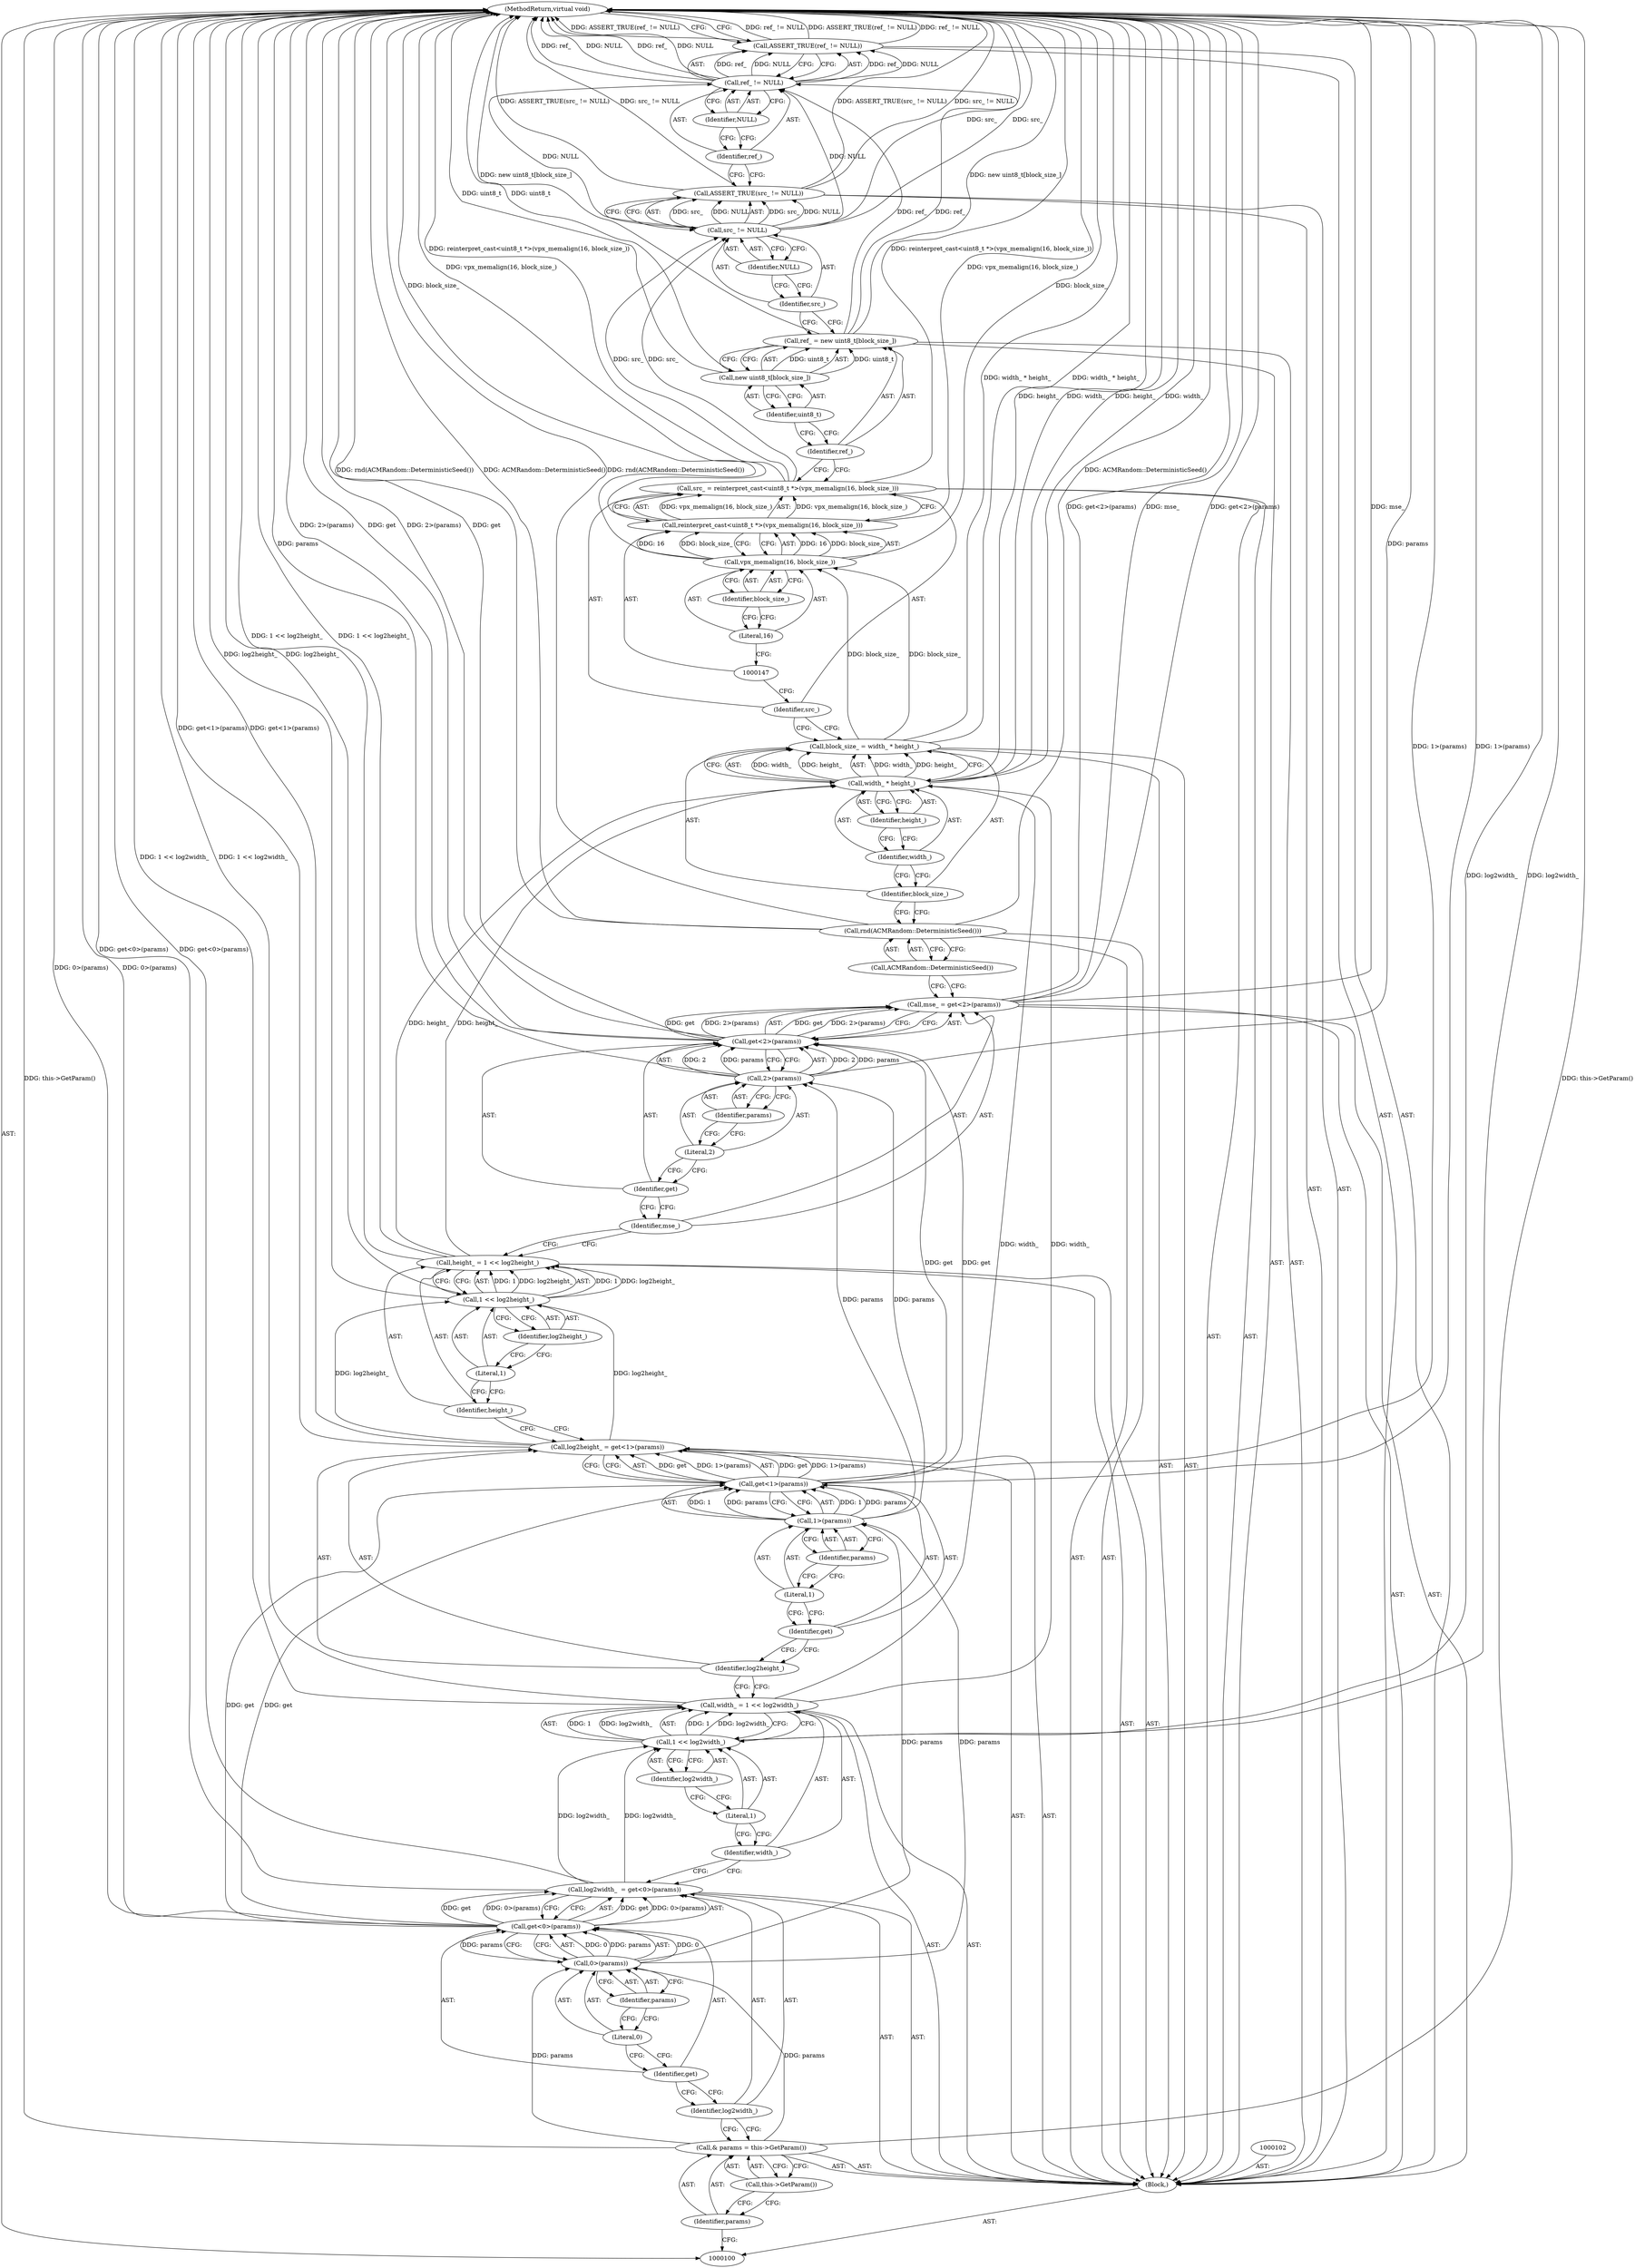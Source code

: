 digraph "0_Android_5a9753fca56f0eeb9f61e342b2fccffc364f9426_115" {
"1000101" [label="(Block,)"];
"1000163" [label="(MethodReturn,virtual void)"];
"1000141" [label="(Call,width_ * height_)"];
"1000142" [label="(Identifier,width_)"];
"1000143" [label="(Identifier,height_)"];
"1000139" [label="(Call,block_size_ = width_ * height_)"];
"1000140" [label="(Identifier,block_size_)"];
"1000146" [label="(Call,reinterpret_cast<uint8_t *>(vpx_memalign(16, block_size_)))"];
"1000148" [label="(Call,vpx_memalign(16, block_size_))"];
"1000144" [label="(Call,src_ = reinterpret_cast<uint8_t *>(vpx_memalign(16, block_size_)))"];
"1000145" [label="(Identifier,src_)"];
"1000149" [label="(Literal,16)"];
"1000150" [label="(Identifier,block_size_)"];
"1000153" [label="(Call,new uint8_t[block_size_])"];
"1000154" [label="(Identifier,uint8_t)"];
"1000151" [label="(Call,ref_ = new uint8_t[block_size_])"];
"1000152" [label="(Identifier,ref_)"];
"1000156" [label="(Call,src_ != NULL)"];
"1000157" [label="(Identifier,src_)"];
"1000158" [label="(Identifier,NULL)"];
"1000155" [label="(Call,ASSERT_TRUE(src_ != NULL))"];
"1000160" [label="(Call,ref_ != NULL)"];
"1000161" [label="(Identifier,ref_)"];
"1000162" [label="(Identifier,NULL)"];
"1000159" [label="(Call,ASSERT_TRUE(ref_ != NULL))"];
"1000103" [label="(Call,& params = this->GetParam())"];
"1000104" [label="(Identifier,params)"];
"1000105" [label="(Call,this->GetParam())"];
"1000108" [label="(Call,get<0>(params))"];
"1000109" [label="(Identifier,get)"];
"1000110" [label="(Call,0>(params))"];
"1000111" [label="(Literal,0)"];
"1000112" [label="(Identifier,params)"];
"1000106" [label="(Call,log2width_  = get<0>(params))"];
"1000107" [label="(Identifier,log2width_)"];
"1000115" [label="(Call,1 << log2width_)"];
"1000116" [label="(Literal,1)"];
"1000117" [label="(Identifier,log2width_)"];
"1000113" [label="(Call,width_ = 1 << log2width_)"];
"1000114" [label="(Identifier,width_)"];
"1000120" [label="(Call,get<1>(params))"];
"1000121" [label="(Identifier,get)"];
"1000122" [label="(Call,1>(params))"];
"1000123" [label="(Literal,1)"];
"1000124" [label="(Identifier,params)"];
"1000118" [label="(Call,log2height_ = get<1>(params))"];
"1000119" [label="(Identifier,log2height_)"];
"1000127" [label="(Call,1 << log2height_)"];
"1000128" [label="(Literal,1)"];
"1000129" [label="(Identifier,log2height_)"];
"1000125" [label="(Call,height_ = 1 << log2height_)"];
"1000126" [label="(Identifier,height_)"];
"1000132" [label="(Call,get<2>(params))"];
"1000133" [label="(Identifier,get)"];
"1000134" [label="(Call,2>(params))"];
"1000135" [label="(Literal,2)"];
"1000136" [label="(Identifier,params)"];
"1000130" [label="(Call,mse_ = get<2>(params))"];
"1000131" [label="(Identifier,mse_)"];
"1000137" [label="(Call,rnd(ACMRandom::DeterministicSeed()))"];
"1000138" [label="(Call,ACMRandom::DeterministicSeed())"];
"1000101" -> "1000100"  [label="AST: "];
"1000102" -> "1000101"  [label="AST: "];
"1000103" -> "1000101"  [label="AST: "];
"1000106" -> "1000101"  [label="AST: "];
"1000113" -> "1000101"  [label="AST: "];
"1000118" -> "1000101"  [label="AST: "];
"1000125" -> "1000101"  [label="AST: "];
"1000130" -> "1000101"  [label="AST: "];
"1000137" -> "1000101"  [label="AST: "];
"1000139" -> "1000101"  [label="AST: "];
"1000144" -> "1000101"  [label="AST: "];
"1000151" -> "1000101"  [label="AST: "];
"1000155" -> "1000101"  [label="AST: "];
"1000159" -> "1000101"  [label="AST: "];
"1000163" -> "1000100"  [label="AST: "];
"1000163" -> "1000159"  [label="CFG: "];
"1000141" -> "1000163"  [label="DDG: width_"];
"1000141" -> "1000163"  [label="DDG: height_"];
"1000106" -> "1000163"  [label="DDG: get<0>(params)"];
"1000156" -> "1000163"  [label="DDG: src_"];
"1000103" -> "1000163"  [label="DDG: this->GetParam()"];
"1000159" -> "1000163"  [label="DDG: ref_ != NULL"];
"1000159" -> "1000163"  [label="DDG: ASSERT_TRUE(ref_ != NULL)"];
"1000113" -> "1000163"  [label="DDG: 1 << log2width_"];
"1000146" -> "1000163"  [label="DDG: vpx_memalign(16, block_size_)"];
"1000132" -> "1000163"  [label="DDG: get"];
"1000132" -> "1000163"  [label="DDG: 2>(params)"];
"1000153" -> "1000163"  [label="DDG: uint8_t"];
"1000148" -> "1000163"  [label="DDG: block_size_"];
"1000160" -> "1000163"  [label="DDG: ref_"];
"1000160" -> "1000163"  [label="DDG: NULL"];
"1000130" -> "1000163"  [label="DDG: mse_"];
"1000130" -> "1000163"  [label="DDG: get<2>(params)"];
"1000115" -> "1000163"  [label="DDG: log2width_"];
"1000139" -> "1000163"  [label="DDG: width_ * height_"];
"1000127" -> "1000163"  [label="DDG: log2height_"];
"1000155" -> "1000163"  [label="DDG: ASSERT_TRUE(src_ != NULL)"];
"1000155" -> "1000163"  [label="DDG: src_ != NULL"];
"1000125" -> "1000163"  [label="DDG: 1 << log2height_"];
"1000151" -> "1000163"  [label="DDG: new uint8_t[block_size_]"];
"1000108" -> "1000163"  [label="DDG: 0>(params)"];
"1000118" -> "1000163"  [label="DDG: get<1>(params)"];
"1000134" -> "1000163"  [label="DDG: params"];
"1000120" -> "1000163"  [label="DDG: 1>(params)"];
"1000137" -> "1000163"  [label="DDG: ACMRandom::DeterministicSeed()"];
"1000137" -> "1000163"  [label="DDG: rnd(ACMRandom::DeterministicSeed())"];
"1000144" -> "1000163"  [label="DDG: reinterpret_cast<uint8_t *>(vpx_memalign(16, block_size_))"];
"1000141" -> "1000139"  [label="AST: "];
"1000141" -> "1000143"  [label="CFG: "];
"1000142" -> "1000141"  [label="AST: "];
"1000143" -> "1000141"  [label="AST: "];
"1000139" -> "1000141"  [label="CFG: "];
"1000141" -> "1000163"  [label="DDG: width_"];
"1000141" -> "1000163"  [label="DDG: height_"];
"1000141" -> "1000139"  [label="DDG: width_"];
"1000141" -> "1000139"  [label="DDG: height_"];
"1000113" -> "1000141"  [label="DDG: width_"];
"1000125" -> "1000141"  [label="DDG: height_"];
"1000142" -> "1000141"  [label="AST: "];
"1000142" -> "1000140"  [label="CFG: "];
"1000143" -> "1000142"  [label="CFG: "];
"1000143" -> "1000141"  [label="AST: "];
"1000143" -> "1000142"  [label="CFG: "];
"1000141" -> "1000143"  [label="CFG: "];
"1000139" -> "1000101"  [label="AST: "];
"1000139" -> "1000141"  [label="CFG: "];
"1000140" -> "1000139"  [label="AST: "];
"1000141" -> "1000139"  [label="AST: "];
"1000145" -> "1000139"  [label="CFG: "];
"1000139" -> "1000163"  [label="DDG: width_ * height_"];
"1000141" -> "1000139"  [label="DDG: width_"];
"1000141" -> "1000139"  [label="DDG: height_"];
"1000139" -> "1000148"  [label="DDG: block_size_"];
"1000140" -> "1000139"  [label="AST: "];
"1000140" -> "1000137"  [label="CFG: "];
"1000142" -> "1000140"  [label="CFG: "];
"1000146" -> "1000144"  [label="AST: "];
"1000146" -> "1000148"  [label="CFG: "];
"1000147" -> "1000146"  [label="AST: "];
"1000148" -> "1000146"  [label="AST: "];
"1000144" -> "1000146"  [label="CFG: "];
"1000146" -> "1000163"  [label="DDG: vpx_memalign(16, block_size_)"];
"1000146" -> "1000144"  [label="DDG: vpx_memalign(16, block_size_)"];
"1000148" -> "1000146"  [label="DDG: 16"];
"1000148" -> "1000146"  [label="DDG: block_size_"];
"1000148" -> "1000146"  [label="AST: "];
"1000148" -> "1000150"  [label="CFG: "];
"1000149" -> "1000148"  [label="AST: "];
"1000150" -> "1000148"  [label="AST: "];
"1000146" -> "1000148"  [label="CFG: "];
"1000148" -> "1000163"  [label="DDG: block_size_"];
"1000148" -> "1000146"  [label="DDG: 16"];
"1000148" -> "1000146"  [label="DDG: block_size_"];
"1000139" -> "1000148"  [label="DDG: block_size_"];
"1000144" -> "1000101"  [label="AST: "];
"1000144" -> "1000146"  [label="CFG: "];
"1000145" -> "1000144"  [label="AST: "];
"1000146" -> "1000144"  [label="AST: "];
"1000152" -> "1000144"  [label="CFG: "];
"1000144" -> "1000163"  [label="DDG: reinterpret_cast<uint8_t *>(vpx_memalign(16, block_size_))"];
"1000146" -> "1000144"  [label="DDG: vpx_memalign(16, block_size_)"];
"1000144" -> "1000156"  [label="DDG: src_"];
"1000145" -> "1000144"  [label="AST: "];
"1000145" -> "1000139"  [label="CFG: "];
"1000147" -> "1000145"  [label="CFG: "];
"1000149" -> "1000148"  [label="AST: "];
"1000149" -> "1000147"  [label="CFG: "];
"1000150" -> "1000149"  [label="CFG: "];
"1000150" -> "1000148"  [label="AST: "];
"1000150" -> "1000149"  [label="CFG: "];
"1000148" -> "1000150"  [label="CFG: "];
"1000153" -> "1000151"  [label="AST: "];
"1000153" -> "1000154"  [label="CFG: "];
"1000154" -> "1000153"  [label="AST: "];
"1000151" -> "1000153"  [label="CFG: "];
"1000153" -> "1000163"  [label="DDG: uint8_t"];
"1000153" -> "1000151"  [label="DDG: uint8_t"];
"1000154" -> "1000153"  [label="AST: "];
"1000154" -> "1000152"  [label="CFG: "];
"1000153" -> "1000154"  [label="CFG: "];
"1000151" -> "1000101"  [label="AST: "];
"1000151" -> "1000153"  [label="CFG: "];
"1000152" -> "1000151"  [label="AST: "];
"1000153" -> "1000151"  [label="AST: "];
"1000157" -> "1000151"  [label="CFG: "];
"1000151" -> "1000163"  [label="DDG: new uint8_t[block_size_]"];
"1000153" -> "1000151"  [label="DDG: uint8_t"];
"1000151" -> "1000160"  [label="DDG: ref_"];
"1000152" -> "1000151"  [label="AST: "];
"1000152" -> "1000144"  [label="CFG: "];
"1000154" -> "1000152"  [label="CFG: "];
"1000156" -> "1000155"  [label="AST: "];
"1000156" -> "1000158"  [label="CFG: "];
"1000157" -> "1000156"  [label="AST: "];
"1000158" -> "1000156"  [label="AST: "];
"1000155" -> "1000156"  [label="CFG: "];
"1000156" -> "1000163"  [label="DDG: src_"];
"1000156" -> "1000155"  [label="DDG: src_"];
"1000156" -> "1000155"  [label="DDG: NULL"];
"1000144" -> "1000156"  [label="DDG: src_"];
"1000156" -> "1000160"  [label="DDG: NULL"];
"1000157" -> "1000156"  [label="AST: "];
"1000157" -> "1000151"  [label="CFG: "];
"1000158" -> "1000157"  [label="CFG: "];
"1000158" -> "1000156"  [label="AST: "];
"1000158" -> "1000157"  [label="CFG: "];
"1000156" -> "1000158"  [label="CFG: "];
"1000155" -> "1000101"  [label="AST: "];
"1000155" -> "1000156"  [label="CFG: "];
"1000156" -> "1000155"  [label="AST: "];
"1000161" -> "1000155"  [label="CFG: "];
"1000155" -> "1000163"  [label="DDG: ASSERT_TRUE(src_ != NULL)"];
"1000155" -> "1000163"  [label="DDG: src_ != NULL"];
"1000156" -> "1000155"  [label="DDG: src_"];
"1000156" -> "1000155"  [label="DDG: NULL"];
"1000160" -> "1000159"  [label="AST: "];
"1000160" -> "1000162"  [label="CFG: "];
"1000161" -> "1000160"  [label="AST: "];
"1000162" -> "1000160"  [label="AST: "];
"1000159" -> "1000160"  [label="CFG: "];
"1000160" -> "1000163"  [label="DDG: ref_"];
"1000160" -> "1000163"  [label="DDG: NULL"];
"1000160" -> "1000159"  [label="DDG: ref_"];
"1000160" -> "1000159"  [label="DDG: NULL"];
"1000151" -> "1000160"  [label="DDG: ref_"];
"1000156" -> "1000160"  [label="DDG: NULL"];
"1000161" -> "1000160"  [label="AST: "];
"1000161" -> "1000155"  [label="CFG: "];
"1000162" -> "1000161"  [label="CFG: "];
"1000162" -> "1000160"  [label="AST: "];
"1000162" -> "1000161"  [label="CFG: "];
"1000160" -> "1000162"  [label="CFG: "];
"1000159" -> "1000101"  [label="AST: "];
"1000159" -> "1000160"  [label="CFG: "];
"1000160" -> "1000159"  [label="AST: "];
"1000163" -> "1000159"  [label="CFG: "];
"1000159" -> "1000163"  [label="DDG: ref_ != NULL"];
"1000159" -> "1000163"  [label="DDG: ASSERT_TRUE(ref_ != NULL)"];
"1000160" -> "1000159"  [label="DDG: ref_"];
"1000160" -> "1000159"  [label="DDG: NULL"];
"1000103" -> "1000101"  [label="AST: "];
"1000103" -> "1000105"  [label="CFG: "];
"1000104" -> "1000103"  [label="AST: "];
"1000105" -> "1000103"  [label="AST: "];
"1000107" -> "1000103"  [label="CFG: "];
"1000103" -> "1000163"  [label="DDG: this->GetParam()"];
"1000103" -> "1000110"  [label="DDG: params"];
"1000104" -> "1000103"  [label="AST: "];
"1000104" -> "1000100"  [label="CFG: "];
"1000105" -> "1000104"  [label="CFG: "];
"1000105" -> "1000103"  [label="AST: "];
"1000105" -> "1000104"  [label="CFG: "];
"1000103" -> "1000105"  [label="CFG: "];
"1000108" -> "1000106"  [label="AST: "];
"1000108" -> "1000110"  [label="CFG: "];
"1000109" -> "1000108"  [label="AST: "];
"1000110" -> "1000108"  [label="AST: "];
"1000106" -> "1000108"  [label="CFG: "];
"1000108" -> "1000163"  [label="DDG: 0>(params)"];
"1000108" -> "1000106"  [label="DDG: get"];
"1000108" -> "1000106"  [label="DDG: 0>(params)"];
"1000110" -> "1000108"  [label="DDG: 0"];
"1000110" -> "1000108"  [label="DDG: params"];
"1000108" -> "1000120"  [label="DDG: get"];
"1000109" -> "1000108"  [label="AST: "];
"1000109" -> "1000107"  [label="CFG: "];
"1000111" -> "1000109"  [label="CFG: "];
"1000110" -> "1000108"  [label="AST: "];
"1000110" -> "1000112"  [label="CFG: "];
"1000111" -> "1000110"  [label="AST: "];
"1000112" -> "1000110"  [label="AST: "];
"1000108" -> "1000110"  [label="CFG: "];
"1000110" -> "1000108"  [label="DDG: 0"];
"1000110" -> "1000108"  [label="DDG: params"];
"1000103" -> "1000110"  [label="DDG: params"];
"1000110" -> "1000122"  [label="DDG: params"];
"1000111" -> "1000110"  [label="AST: "];
"1000111" -> "1000109"  [label="CFG: "];
"1000112" -> "1000111"  [label="CFG: "];
"1000112" -> "1000110"  [label="AST: "];
"1000112" -> "1000111"  [label="CFG: "];
"1000110" -> "1000112"  [label="CFG: "];
"1000106" -> "1000101"  [label="AST: "];
"1000106" -> "1000108"  [label="CFG: "];
"1000107" -> "1000106"  [label="AST: "];
"1000108" -> "1000106"  [label="AST: "];
"1000114" -> "1000106"  [label="CFG: "];
"1000106" -> "1000163"  [label="DDG: get<0>(params)"];
"1000108" -> "1000106"  [label="DDG: get"];
"1000108" -> "1000106"  [label="DDG: 0>(params)"];
"1000106" -> "1000115"  [label="DDG: log2width_"];
"1000107" -> "1000106"  [label="AST: "];
"1000107" -> "1000103"  [label="CFG: "];
"1000109" -> "1000107"  [label="CFG: "];
"1000115" -> "1000113"  [label="AST: "];
"1000115" -> "1000117"  [label="CFG: "];
"1000116" -> "1000115"  [label="AST: "];
"1000117" -> "1000115"  [label="AST: "];
"1000113" -> "1000115"  [label="CFG: "];
"1000115" -> "1000163"  [label="DDG: log2width_"];
"1000115" -> "1000113"  [label="DDG: 1"];
"1000115" -> "1000113"  [label="DDG: log2width_"];
"1000106" -> "1000115"  [label="DDG: log2width_"];
"1000116" -> "1000115"  [label="AST: "];
"1000116" -> "1000114"  [label="CFG: "];
"1000117" -> "1000116"  [label="CFG: "];
"1000117" -> "1000115"  [label="AST: "];
"1000117" -> "1000116"  [label="CFG: "];
"1000115" -> "1000117"  [label="CFG: "];
"1000113" -> "1000101"  [label="AST: "];
"1000113" -> "1000115"  [label="CFG: "];
"1000114" -> "1000113"  [label="AST: "];
"1000115" -> "1000113"  [label="AST: "];
"1000119" -> "1000113"  [label="CFG: "];
"1000113" -> "1000163"  [label="DDG: 1 << log2width_"];
"1000115" -> "1000113"  [label="DDG: 1"];
"1000115" -> "1000113"  [label="DDG: log2width_"];
"1000113" -> "1000141"  [label="DDG: width_"];
"1000114" -> "1000113"  [label="AST: "];
"1000114" -> "1000106"  [label="CFG: "];
"1000116" -> "1000114"  [label="CFG: "];
"1000120" -> "1000118"  [label="AST: "];
"1000120" -> "1000122"  [label="CFG: "];
"1000121" -> "1000120"  [label="AST: "];
"1000122" -> "1000120"  [label="AST: "];
"1000118" -> "1000120"  [label="CFG: "];
"1000120" -> "1000163"  [label="DDG: 1>(params)"];
"1000120" -> "1000118"  [label="DDG: get"];
"1000120" -> "1000118"  [label="DDG: 1>(params)"];
"1000108" -> "1000120"  [label="DDG: get"];
"1000122" -> "1000120"  [label="DDG: 1"];
"1000122" -> "1000120"  [label="DDG: params"];
"1000120" -> "1000132"  [label="DDG: get"];
"1000121" -> "1000120"  [label="AST: "];
"1000121" -> "1000119"  [label="CFG: "];
"1000123" -> "1000121"  [label="CFG: "];
"1000122" -> "1000120"  [label="AST: "];
"1000122" -> "1000124"  [label="CFG: "];
"1000123" -> "1000122"  [label="AST: "];
"1000124" -> "1000122"  [label="AST: "];
"1000120" -> "1000122"  [label="CFG: "];
"1000122" -> "1000120"  [label="DDG: 1"];
"1000122" -> "1000120"  [label="DDG: params"];
"1000110" -> "1000122"  [label="DDG: params"];
"1000122" -> "1000134"  [label="DDG: params"];
"1000123" -> "1000122"  [label="AST: "];
"1000123" -> "1000121"  [label="CFG: "];
"1000124" -> "1000123"  [label="CFG: "];
"1000124" -> "1000122"  [label="AST: "];
"1000124" -> "1000123"  [label="CFG: "];
"1000122" -> "1000124"  [label="CFG: "];
"1000118" -> "1000101"  [label="AST: "];
"1000118" -> "1000120"  [label="CFG: "];
"1000119" -> "1000118"  [label="AST: "];
"1000120" -> "1000118"  [label="AST: "];
"1000126" -> "1000118"  [label="CFG: "];
"1000118" -> "1000163"  [label="DDG: get<1>(params)"];
"1000120" -> "1000118"  [label="DDG: get"];
"1000120" -> "1000118"  [label="DDG: 1>(params)"];
"1000118" -> "1000127"  [label="DDG: log2height_"];
"1000119" -> "1000118"  [label="AST: "];
"1000119" -> "1000113"  [label="CFG: "];
"1000121" -> "1000119"  [label="CFG: "];
"1000127" -> "1000125"  [label="AST: "];
"1000127" -> "1000129"  [label="CFG: "];
"1000128" -> "1000127"  [label="AST: "];
"1000129" -> "1000127"  [label="AST: "];
"1000125" -> "1000127"  [label="CFG: "];
"1000127" -> "1000163"  [label="DDG: log2height_"];
"1000127" -> "1000125"  [label="DDG: 1"];
"1000127" -> "1000125"  [label="DDG: log2height_"];
"1000118" -> "1000127"  [label="DDG: log2height_"];
"1000128" -> "1000127"  [label="AST: "];
"1000128" -> "1000126"  [label="CFG: "];
"1000129" -> "1000128"  [label="CFG: "];
"1000129" -> "1000127"  [label="AST: "];
"1000129" -> "1000128"  [label="CFG: "];
"1000127" -> "1000129"  [label="CFG: "];
"1000125" -> "1000101"  [label="AST: "];
"1000125" -> "1000127"  [label="CFG: "];
"1000126" -> "1000125"  [label="AST: "];
"1000127" -> "1000125"  [label="AST: "];
"1000131" -> "1000125"  [label="CFG: "];
"1000125" -> "1000163"  [label="DDG: 1 << log2height_"];
"1000127" -> "1000125"  [label="DDG: 1"];
"1000127" -> "1000125"  [label="DDG: log2height_"];
"1000125" -> "1000141"  [label="DDG: height_"];
"1000126" -> "1000125"  [label="AST: "];
"1000126" -> "1000118"  [label="CFG: "];
"1000128" -> "1000126"  [label="CFG: "];
"1000132" -> "1000130"  [label="AST: "];
"1000132" -> "1000134"  [label="CFG: "];
"1000133" -> "1000132"  [label="AST: "];
"1000134" -> "1000132"  [label="AST: "];
"1000130" -> "1000132"  [label="CFG: "];
"1000132" -> "1000163"  [label="DDG: get"];
"1000132" -> "1000163"  [label="DDG: 2>(params)"];
"1000132" -> "1000130"  [label="DDG: get"];
"1000132" -> "1000130"  [label="DDG: 2>(params)"];
"1000120" -> "1000132"  [label="DDG: get"];
"1000134" -> "1000132"  [label="DDG: 2"];
"1000134" -> "1000132"  [label="DDG: params"];
"1000133" -> "1000132"  [label="AST: "];
"1000133" -> "1000131"  [label="CFG: "];
"1000135" -> "1000133"  [label="CFG: "];
"1000134" -> "1000132"  [label="AST: "];
"1000134" -> "1000136"  [label="CFG: "];
"1000135" -> "1000134"  [label="AST: "];
"1000136" -> "1000134"  [label="AST: "];
"1000132" -> "1000134"  [label="CFG: "];
"1000134" -> "1000163"  [label="DDG: params"];
"1000134" -> "1000132"  [label="DDG: 2"];
"1000134" -> "1000132"  [label="DDG: params"];
"1000122" -> "1000134"  [label="DDG: params"];
"1000135" -> "1000134"  [label="AST: "];
"1000135" -> "1000133"  [label="CFG: "];
"1000136" -> "1000135"  [label="CFG: "];
"1000136" -> "1000134"  [label="AST: "];
"1000136" -> "1000135"  [label="CFG: "];
"1000134" -> "1000136"  [label="CFG: "];
"1000130" -> "1000101"  [label="AST: "];
"1000130" -> "1000132"  [label="CFG: "];
"1000131" -> "1000130"  [label="AST: "];
"1000132" -> "1000130"  [label="AST: "];
"1000138" -> "1000130"  [label="CFG: "];
"1000130" -> "1000163"  [label="DDG: mse_"];
"1000130" -> "1000163"  [label="DDG: get<2>(params)"];
"1000132" -> "1000130"  [label="DDG: get"];
"1000132" -> "1000130"  [label="DDG: 2>(params)"];
"1000131" -> "1000130"  [label="AST: "];
"1000131" -> "1000125"  [label="CFG: "];
"1000133" -> "1000131"  [label="CFG: "];
"1000137" -> "1000101"  [label="AST: "];
"1000137" -> "1000138"  [label="CFG: "];
"1000138" -> "1000137"  [label="AST: "];
"1000140" -> "1000137"  [label="CFG: "];
"1000137" -> "1000163"  [label="DDG: ACMRandom::DeterministicSeed()"];
"1000137" -> "1000163"  [label="DDG: rnd(ACMRandom::DeterministicSeed())"];
"1000138" -> "1000137"  [label="AST: "];
"1000138" -> "1000130"  [label="CFG: "];
"1000137" -> "1000138"  [label="CFG: "];
}
